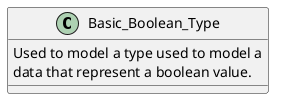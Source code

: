 @startuml

class Basic_Boolean_Type
{
  Used to model a type used to model a
  data that represent a boolean value.
}

@enduml